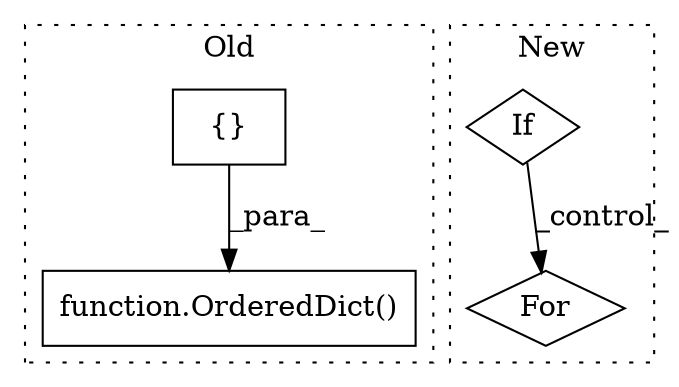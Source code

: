digraph G {
subgraph cluster0 {
1 [label="function.OrderedDict()" a="75" s="3482,3508" l="12,1" shape="box"];
4 [label="{}" a="95" s="3494,3507" l="1,1" shape="box"];
label = "Old";
style="dotted";
}
subgraph cluster1 {
2 [label="For" a="107" s="5593,5631" l="4,26" shape="diamond"];
3 [label="If" a="96" s="5491" l="3" shape="diamond"];
label = "New";
style="dotted";
}
3 -> 2 [label="_control_"];
4 -> 1 [label="_para_"];
}